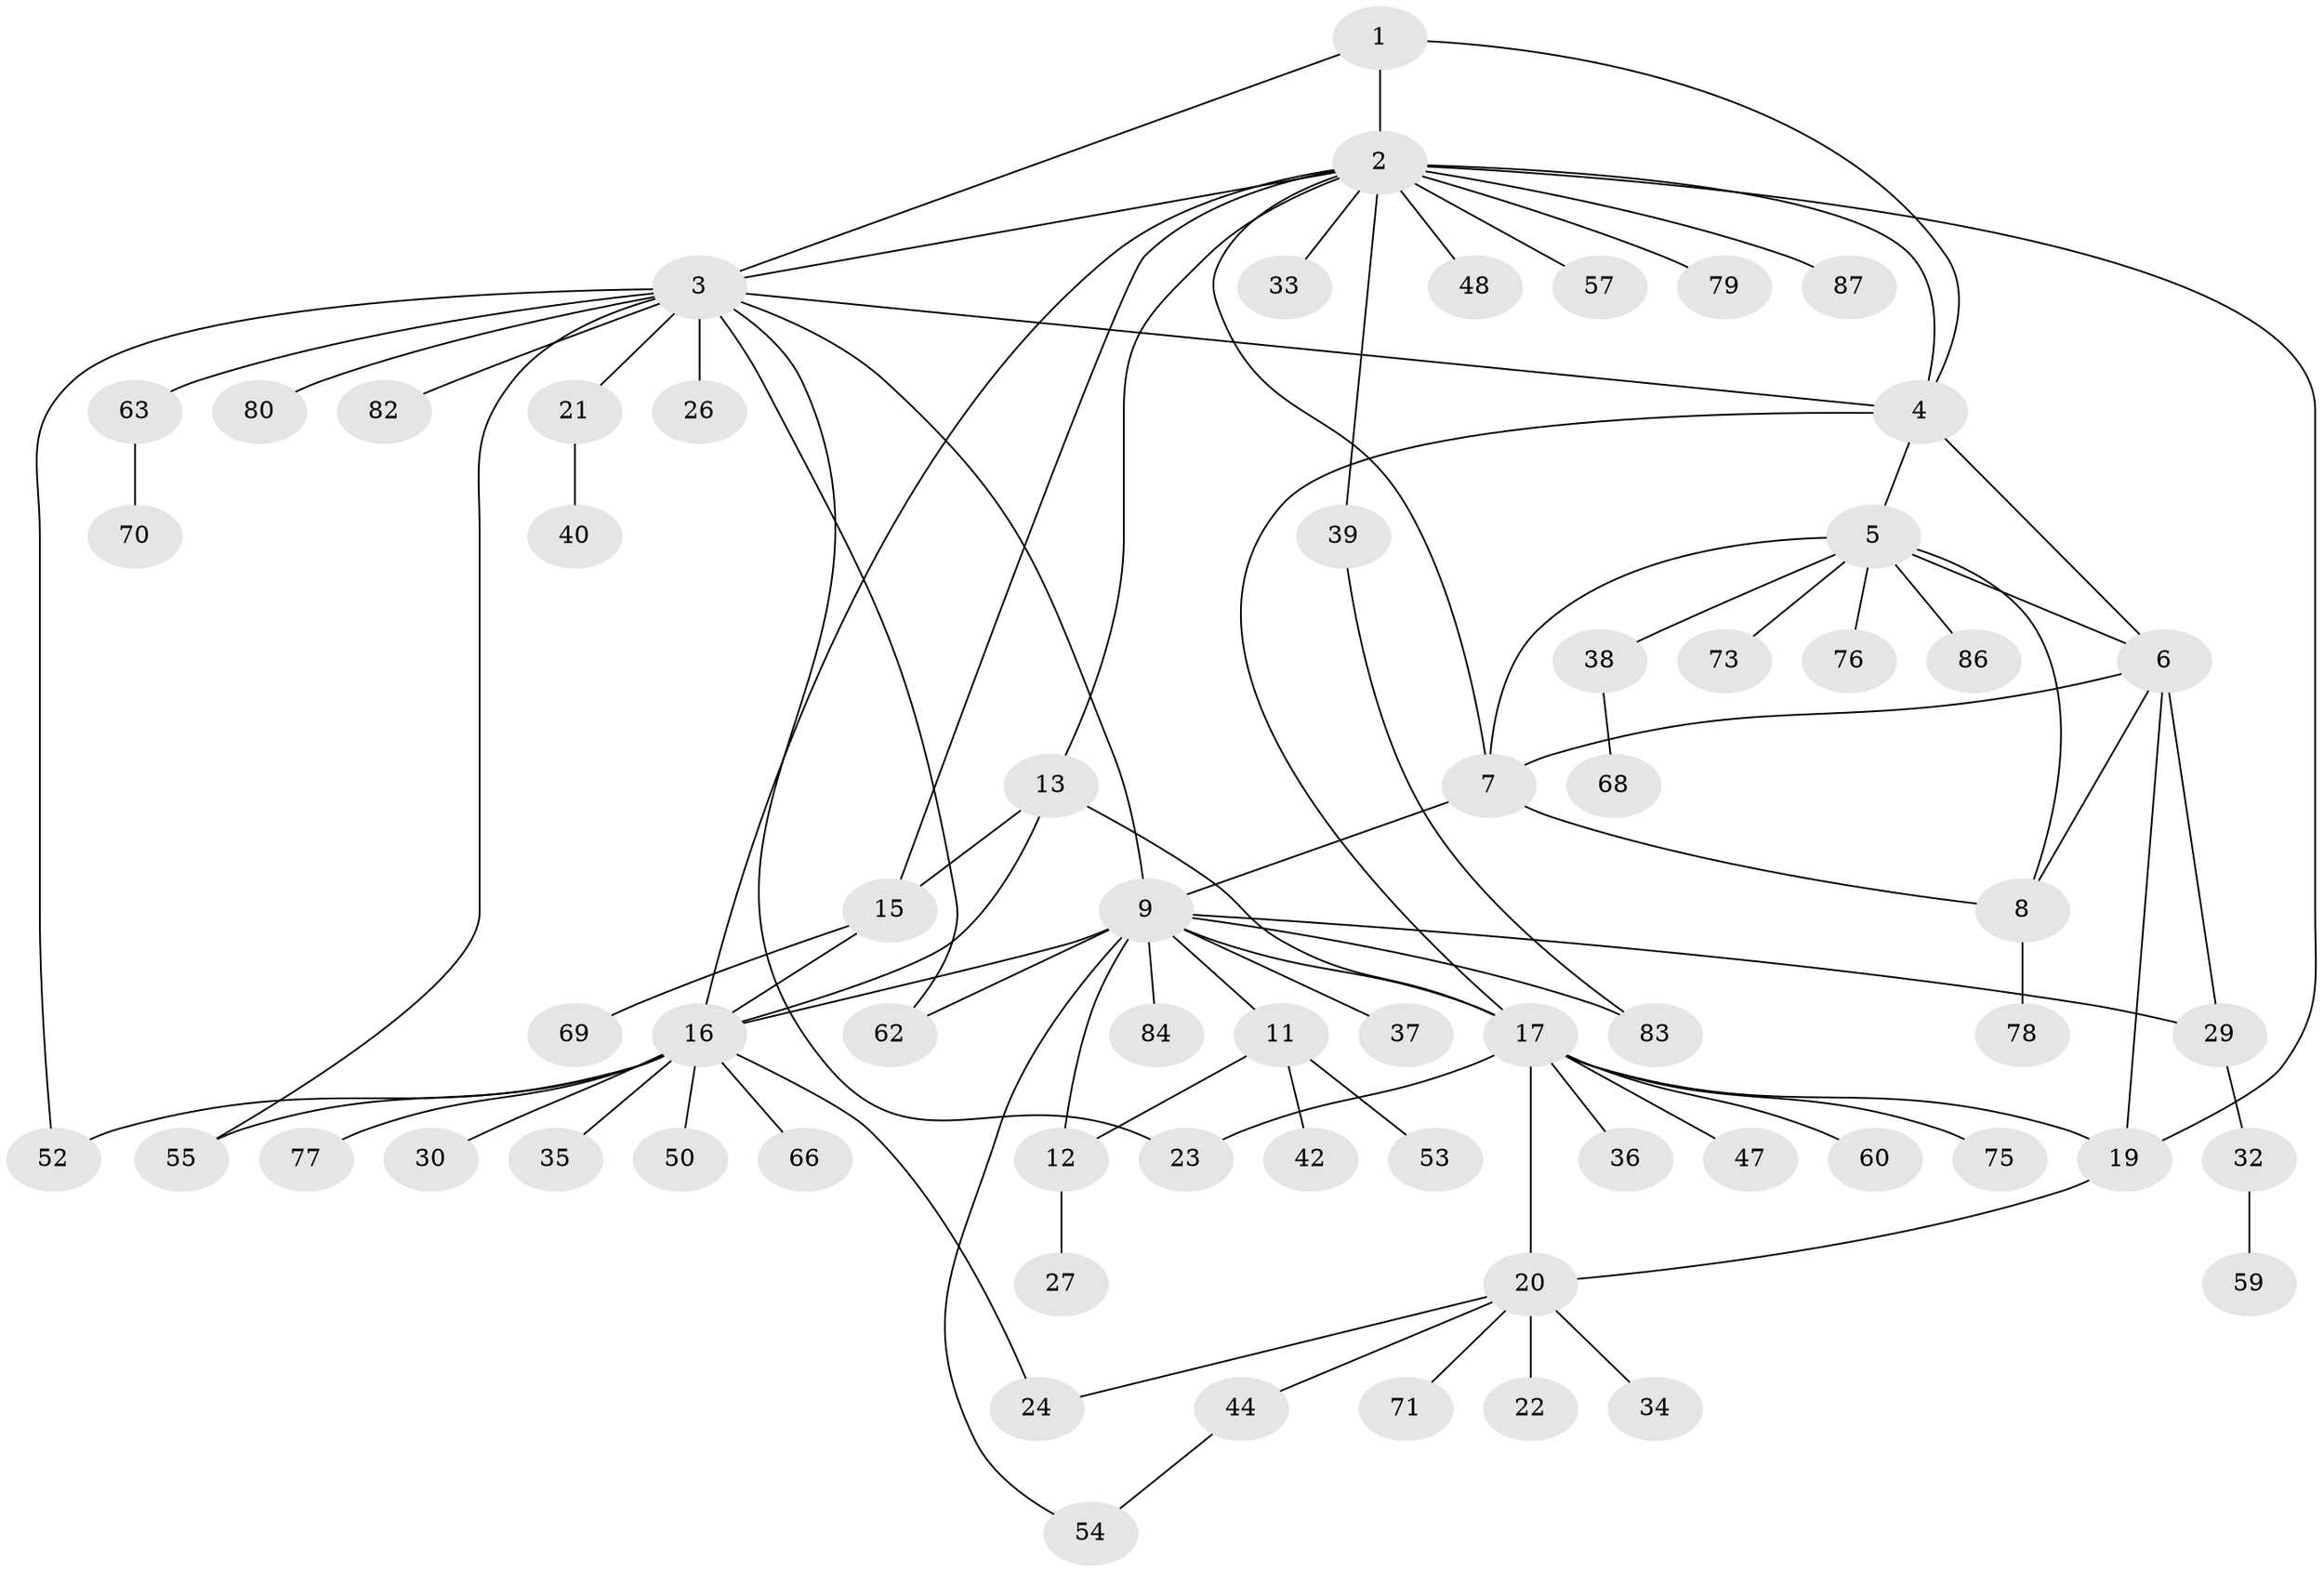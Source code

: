 // original degree distribution, {3: 0.045454545454545456, 8: 0.022727272727272728, 11: 0.011363636363636364, 6: 0.056818181818181816, 9: 0.03409090909090909, 5: 0.056818181818181816, 10: 0.011363636363636364, 4: 0.03409090909090909, 13: 0.011363636363636364, 2: 0.19318181818181818, 1: 0.5227272727272727}
// Generated by graph-tools (version 1.1) at 2025/42/03/06/25 10:42:08]
// undirected, 65 vertices, 91 edges
graph export_dot {
graph [start="1"]
  node [color=gray90,style=filled];
  1;
  2 [super="+14"];
  3 [super="+25"];
  4 [super="+64"];
  5 [super="+45"];
  6;
  7 [super="+65"];
  8 [super="+31"];
  9 [super="+10"];
  11 [super="+67"];
  12 [super="+85"];
  13 [super="+88"];
  15;
  16 [super="+46"];
  17 [super="+18"];
  19 [super="+74"];
  20 [super="+61"];
  21 [super="+28"];
  22;
  23 [super="+49"];
  24;
  26;
  27;
  29 [super="+43"];
  30 [super="+51"];
  32 [super="+56"];
  33;
  34;
  35;
  36;
  37;
  38;
  39 [super="+41"];
  40;
  42 [super="+72"];
  44 [super="+58"];
  47;
  48;
  50;
  52;
  53;
  54 [super="+81"];
  55;
  57;
  59;
  60;
  62;
  63;
  66;
  68;
  69;
  70;
  71;
  73;
  75;
  76;
  77;
  78;
  79;
  80;
  82;
  83;
  84;
  86;
  87;
  1 -- 2;
  1 -- 3;
  1 -- 4;
  2 -- 3;
  2 -- 4;
  2 -- 48;
  2 -- 79;
  2 -- 87;
  2 -- 33;
  2 -- 7;
  2 -- 39;
  2 -- 13;
  2 -- 15;
  2 -- 16;
  2 -- 57;
  2 -- 19;
  3 -- 4;
  3 -- 9;
  3 -- 21;
  3 -- 26;
  3 -- 55;
  3 -- 62;
  3 -- 80;
  3 -- 82;
  3 -- 52;
  3 -- 63;
  3 -- 23;
  4 -- 6;
  4 -- 5;
  4 -- 17;
  5 -- 6;
  5 -- 7;
  5 -- 8;
  5 -- 38;
  5 -- 73;
  5 -- 76;
  5 -- 86;
  6 -- 7;
  6 -- 8;
  6 -- 19;
  6 -- 29;
  7 -- 8;
  7 -- 9;
  8 -- 78;
  9 -- 11 [weight=2];
  9 -- 12 [weight=2];
  9 -- 17;
  9 -- 29;
  9 -- 37;
  9 -- 62;
  9 -- 84;
  9 -- 16;
  9 -- 83;
  9 -- 54;
  11 -- 12;
  11 -- 42;
  11 -- 53;
  12 -- 27;
  13 -- 15;
  13 -- 16;
  13 -- 17;
  15 -- 16;
  15 -- 69;
  16 -- 24;
  16 -- 30;
  16 -- 35;
  16 -- 50;
  16 -- 52;
  16 -- 55;
  16 -- 66;
  16 -- 77;
  17 -- 19 [weight=2];
  17 -- 20 [weight=2];
  17 -- 23;
  17 -- 36;
  17 -- 47;
  17 -- 60;
  17 -- 75;
  19 -- 20;
  20 -- 22;
  20 -- 24;
  20 -- 34;
  20 -- 44;
  20 -- 71;
  21 -- 40;
  29 -- 32;
  32 -- 59;
  38 -- 68;
  39 -- 83;
  44 -- 54;
  63 -- 70;
}

